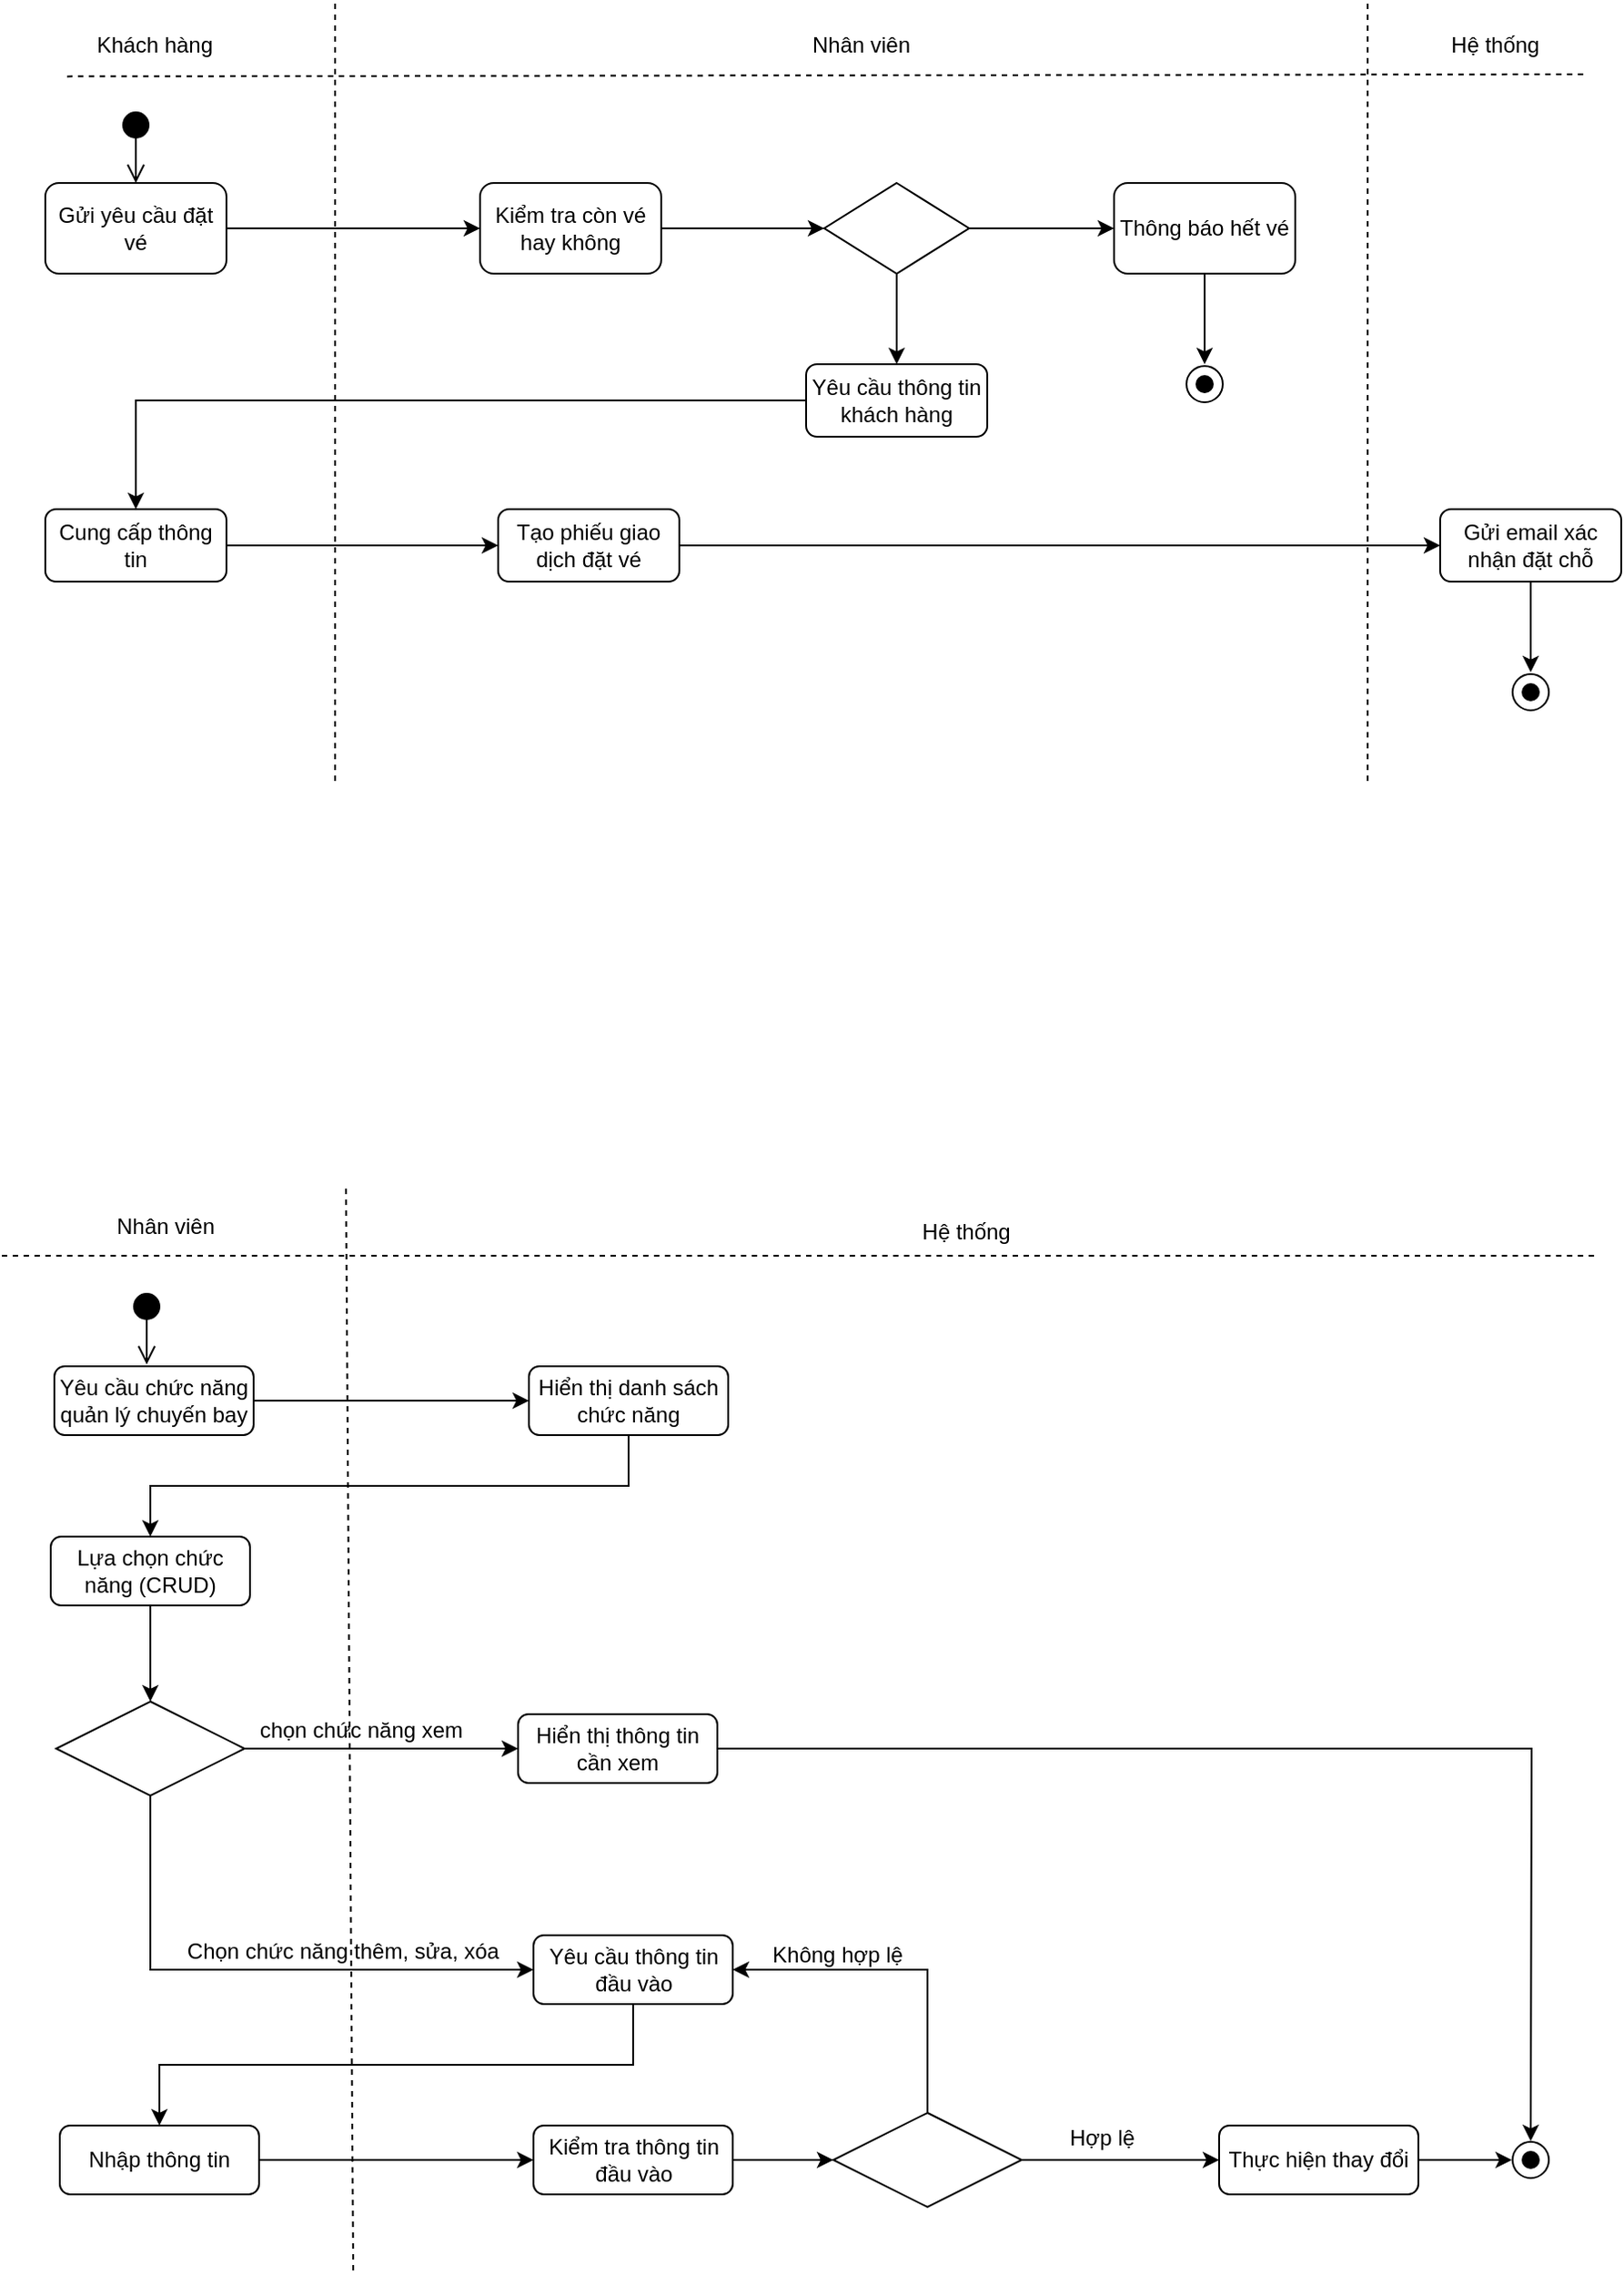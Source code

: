 <mxfile version="22.0.5" type="github">
  <diagram name="Trang-1" id="gOGAdB3mvaAV_hnkUyya">
    <mxGraphModel dx="1050" dy="534" grid="0" gridSize="10" guides="1" tooltips="1" connect="1" arrows="1" fold="1" page="1" pageScale="1" pageWidth="2339" pageHeight="3300" math="0" shadow="0">
      <root>
        <mxCell id="0" />
        <mxCell id="1" parent="0" />
        <mxCell id="IVClyzHklUzwyvKMVS32-1" value="Khách hàng" style="text;html=1;align=center;verticalAlign=middle;resizable=0;points=[];autosize=1;strokeColor=none;fillColor=none;" vertex="1" parent="1">
          <mxGeometry x="125" y="129" width="90" height="30" as="geometry" />
        </mxCell>
        <mxCell id="IVClyzHklUzwyvKMVS32-2" value="Nhân viên" style="text;html=1;align=center;verticalAlign=middle;resizable=0;points=[];autosize=1;strokeColor=none;fillColor=none;" vertex="1" parent="1">
          <mxGeometry x="520" y="129" width="80" height="30" as="geometry" />
        </mxCell>
        <mxCell id="IVClyzHklUzwyvKMVS32-4" value="" style="endArrow=none;dashed=1;html=1;rounded=0;" edge="1" parent="1">
          <mxGeometry width="50" height="50" relative="1" as="geometry">
            <mxPoint x="270" y="550" as="sourcePoint" />
            <mxPoint x="270" y="120" as="targetPoint" />
          </mxGeometry>
        </mxCell>
        <mxCell id="IVClyzHklUzwyvKMVS32-6" value="" style="endArrow=none;dashed=1;html=1;rounded=0;exitX=-0.033;exitY=1.073;exitDx=0;exitDy=0;exitPerimeter=0;" edge="1" parent="1" source="IVClyzHklUzwyvKMVS32-1">
          <mxGeometry width="50" height="50" relative="1" as="geometry">
            <mxPoint x="280" y="450" as="sourcePoint" />
            <mxPoint x="960" y="160" as="targetPoint" />
          </mxGeometry>
        </mxCell>
        <mxCell id="IVClyzHklUzwyvKMVS32-7" value="" style="html=1;verticalAlign=bottom;startArrow=circle;startFill=1;endArrow=open;startSize=6;endSize=8;curved=0;rounded=0;" edge="1" parent="1">
          <mxGeometry width="80" relative="1" as="geometry">
            <mxPoint x="160" y="180" as="sourcePoint" />
            <mxPoint x="160" y="220" as="targetPoint" />
          </mxGeometry>
        </mxCell>
        <mxCell id="IVClyzHklUzwyvKMVS32-21" style="edgeStyle=orthogonalEdgeStyle;rounded=0;orthogonalLoop=1;jettySize=auto;html=1;exitX=1;exitY=0.5;exitDx=0;exitDy=0;" edge="1" parent="1" source="IVClyzHklUzwyvKMVS32-8" target="IVClyzHklUzwyvKMVS32-9">
          <mxGeometry relative="1" as="geometry" />
        </mxCell>
        <mxCell id="IVClyzHklUzwyvKMVS32-8" value="Gửi yêu cầu đặt vé" style="rounded=1;whiteSpace=wrap;html=1;" vertex="1" parent="1">
          <mxGeometry x="110" y="220" width="100" height="50" as="geometry" />
        </mxCell>
        <mxCell id="IVClyzHklUzwyvKMVS32-22" style="edgeStyle=orthogonalEdgeStyle;rounded=0;orthogonalLoop=1;jettySize=auto;html=1;exitX=1;exitY=0.5;exitDx=0;exitDy=0;entryX=0;entryY=0.5;entryDx=0;entryDy=0;" edge="1" parent="1" source="IVClyzHklUzwyvKMVS32-9" target="IVClyzHklUzwyvKMVS32-10">
          <mxGeometry relative="1" as="geometry" />
        </mxCell>
        <mxCell id="IVClyzHklUzwyvKMVS32-9" value="Kiểm tra còn vé hay không" style="rounded=1;whiteSpace=wrap;html=1;" vertex="1" parent="1">
          <mxGeometry x="350" y="220" width="100" height="50" as="geometry" />
        </mxCell>
        <mxCell id="IVClyzHklUzwyvKMVS32-23" style="edgeStyle=orthogonalEdgeStyle;rounded=0;orthogonalLoop=1;jettySize=auto;html=1;exitX=1;exitY=0.5;exitDx=0;exitDy=0;entryX=0;entryY=0.5;entryDx=0;entryDy=0;" edge="1" parent="1" source="IVClyzHklUzwyvKMVS32-10" target="IVClyzHklUzwyvKMVS32-12">
          <mxGeometry relative="1" as="geometry" />
        </mxCell>
        <mxCell id="IVClyzHklUzwyvKMVS32-30" style="edgeStyle=orthogonalEdgeStyle;rounded=0;orthogonalLoop=1;jettySize=auto;html=1;exitX=0.5;exitY=1;exitDx=0;exitDy=0;" edge="1" parent="1" source="IVClyzHklUzwyvKMVS32-10" target="IVClyzHklUzwyvKMVS32-13">
          <mxGeometry relative="1" as="geometry" />
        </mxCell>
        <mxCell id="IVClyzHklUzwyvKMVS32-10" value="" style="rhombus;whiteSpace=wrap;html=1;" vertex="1" parent="1">
          <mxGeometry x="540" y="220" width="80" height="50" as="geometry" />
        </mxCell>
        <mxCell id="IVClyzHklUzwyvKMVS32-26" style="edgeStyle=orthogonalEdgeStyle;rounded=0;orthogonalLoop=1;jettySize=auto;html=1;exitX=0.5;exitY=1;exitDx=0;exitDy=0;" edge="1" parent="1" source="IVClyzHklUzwyvKMVS32-12">
          <mxGeometry relative="1" as="geometry">
            <mxPoint x="750" y="320" as="targetPoint" />
          </mxGeometry>
        </mxCell>
        <mxCell id="IVClyzHklUzwyvKMVS32-12" value="Thông báo hết vé" style="rounded=1;whiteSpace=wrap;html=1;" vertex="1" parent="1">
          <mxGeometry x="700" y="220" width="100" height="50" as="geometry" />
        </mxCell>
        <mxCell id="IVClyzHklUzwyvKMVS32-31" style="edgeStyle=orthogonalEdgeStyle;rounded=0;orthogonalLoop=1;jettySize=auto;html=1;exitX=0;exitY=0.5;exitDx=0;exitDy=0;entryX=0.5;entryY=0;entryDx=0;entryDy=0;" edge="1" parent="1" source="IVClyzHklUzwyvKMVS32-13" target="IVClyzHklUzwyvKMVS32-14">
          <mxGeometry relative="1" as="geometry" />
        </mxCell>
        <mxCell id="IVClyzHklUzwyvKMVS32-13" value="Yêu cầu thông tin khách hàng" style="rounded=1;whiteSpace=wrap;html=1;" vertex="1" parent="1">
          <mxGeometry x="530" y="320" width="100" height="40" as="geometry" />
        </mxCell>
        <mxCell id="IVClyzHklUzwyvKMVS32-32" style="edgeStyle=orthogonalEdgeStyle;rounded=0;orthogonalLoop=1;jettySize=auto;html=1;exitX=1;exitY=0.5;exitDx=0;exitDy=0;entryX=0;entryY=0.5;entryDx=0;entryDy=0;" edge="1" parent="1" source="IVClyzHklUzwyvKMVS32-14" target="IVClyzHklUzwyvKMVS32-15">
          <mxGeometry relative="1" as="geometry" />
        </mxCell>
        <mxCell id="IVClyzHklUzwyvKMVS32-14" value="Cung cấp thông tin" style="rounded=1;whiteSpace=wrap;html=1;" vertex="1" parent="1">
          <mxGeometry x="110" y="400" width="100" height="40" as="geometry" />
        </mxCell>
        <mxCell id="IVClyzHklUzwyvKMVS32-33" style="edgeStyle=orthogonalEdgeStyle;rounded=0;orthogonalLoop=1;jettySize=auto;html=1;exitX=1;exitY=0.5;exitDx=0;exitDy=0;entryX=0;entryY=0.5;entryDx=0;entryDy=0;" edge="1" parent="1" source="IVClyzHklUzwyvKMVS32-15" target="IVClyzHklUzwyvKMVS32-18">
          <mxGeometry relative="1" as="geometry" />
        </mxCell>
        <mxCell id="IVClyzHklUzwyvKMVS32-15" value="Tạo phiếu giao dịch đặt vé" style="rounded=1;whiteSpace=wrap;html=1;" vertex="1" parent="1">
          <mxGeometry x="360" y="400" width="100" height="40" as="geometry" />
        </mxCell>
        <mxCell id="IVClyzHklUzwyvKMVS32-16" value="Hệ thống" style="text;html=1;align=center;verticalAlign=middle;resizable=0;points=[];autosize=1;strokeColor=none;fillColor=none;" vertex="1" parent="1">
          <mxGeometry x="875" y="129" width="70" height="30" as="geometry" />
        </mxCell>
        <mxCell id="IVClyzHklUzwyvKMVS32-17" value="" style="endArrow=none;dashed=1;html=1;rounded=0;" edge="1" parent="1">
          <mxGeometry width="50" height="50" relative="1" as="geometry">
            <mxPoint x="840" y="550" as="sourcePoint" />
            <mxPoint x="840" y="120" as="targetPoint" />
          </mxGeometry>
        </mxCell>
        <mxCell id="IVClyzHklUzwyvKMVS32-18" value="Gửi email xác nhận đặt chỗ" style="rounded=1;whiteSpace=wrap;html=1;" vertex="1" parent="1">
          <mxGeometry x="880" y="400" width="100" height="40" as="geometry" />
        </mxCell>
        <mxCell id="IVClyzHklUzwyvKMVS32-19" value="" style="ellipse;whiteSpace=wrap;html=1;aspect=fixed;" vertex="1" parent="1">
          <mxGeometry x="740" y="321" width="20" height="20" as="geometry" />
        </mxCell>
        <mxCell id="IVClyzHklUzwyvKMVS32-20" value="" style="shape=waypoint;sketch=0;fillStyle=solid;size=6;pointerEvents=1;points=[];fillColor=none;resizable=0;rotatable=0;perimeter=centerPerimeter;snapToPoint=1;strokeWidth=3;" vertex="1" parent="1">
          <mxGeometry x="740" y="321" width="20" height="20" as="geometry" />
        </mxCell>
        <mxCell id="IVClyzHklUzwyvKMVS32-27" style="edgeStyle=orthogonalEdgeStyle;rounded=0;orthogonalLoop=1;jettySize=auto;html=1;exitX=0.5;exitY=1;exitDx=0;exitDy=0;" edge="1" parent="1">
          <mxGeometry relative="1" as="geometry">
            <mxPoint x="930" y="490" as="targetPoint" />
            <mxPoint x="930" y="440" as="sourcePoint" />
          </mxGeometry>
        </mxCell>
        <mxCell id="IVClyzHklUzwyvKMVS32-28" value="" style="ellipse;whiteSpace=wrap;html=1;aspect=fixed;" vertex="1" parent="1">
          <mxGeometry x="920" y="491" width="20" height="20" as="geometry" />
        </mxCell>
        <mxCell id="IVClyzHklUzwyvKMVS32-29" value="" style="shape=waypoint;sketch=0;fillStyle=solid;size=6;pointerEvents=1;points=[];fillColor=none;resizable=0;rotatable=0;perimeter=centerPerimeter;snapToPoint=1;strokeWidth=3;" vertex="1" parent="1">
          <mxGeometry x="920" y="491" width="20" height="20" as="geometry" />
        </mxCell>
        <mxCell id="IVClyzHklUzwyvKMVS32-34" value="Nhân viên" style="text;html=1;align=center;verticalAlign=middle;resizable=0;points=[];autosize=1;strokeColor=none;fillColor=none;" vertex="1" parent="1">
          <mxGeometry x="140" y="783" width="72" height="26" as="geometry" />
        </mxCell>
        <mxCell id="IVClyzHklUzwyvKMVS32-35" value="Hệ thống" style="text;html=1;align=center;verticalAlign=middle;resizable=0;points=[];autosize=1;strokeColor=none;fillColor=none;" vertex="1" parent="1">
          <mxGeometry x="584" y="786" width="67" height="26" as="geometry" />
        </mxCell>
        <mxCell id="IVClyzHklUzwyvKMVS32-36" value="" style="endArrow=none;dashed=1;html=1;rounded=0;" edge="1" parent="1">
          <mxGeometry width="50" height="50" relative="1" as="geometry">
            <mxPoint x="280" y="1372" as="sourcePoint" />
            <mxPoint x="276" y="772" as="targetPoint" />
          </mxGeometry>
        </mxCell>
        <mxCell id="IVClyzHklUzwyvKMVS32-37" value="" style="endArrow=none;dashed=1;html=1;rounded=0;" edge="1" parent="1">
          <mxGeometry width="50" height="50" relative="1" as="geometry">
            <mxPoint x="86" y="812" as="sourcePoint" />
            <mxPoint x="966" y="812" as="targetPoint" />
          </mxGeometry>
        </mxCell>
        <mxCell id="IVClyzHklUzwyvKMVS32-38" value="" style="html=1;verticalAlign=bottom;startArrow=circle;startFill=1;endArrow=open;startSize=6;endSize=8;curved=0;rounded=0;" edge="1" parent="1">
          <mxGeometry width="80" relative="1" as="geometry">
            <mxPoint x="166" y="832" as="sourcePoint" />
            <mxPoint x="166" y="872" as="targetPoint" />
          </mxGeometry>
        </mxCell>
        <mxCell id="IVClyzHklUzwyvKMVS32-78" style="edgeStyle=orthogonalEdgeStyle;rounded=0;orthogonalLoop=1;jettySize=auto;html=1;exitX=1;exitY=0.5;exitDx=0;exitDy=0;entryX=0;entryY=0.5;entryDx=0;entryDy=0;" edge="1" parent="1" source="IVClyzHklUzwyvKMVS32-63" target="IVClyzHklUzwyvKMVS32-65">
          <mxGeometry relative="1" as="geometry" />
        </mxCell>
        <mxCell id="IVClyzHklUzwyvKMVS32-63" value="Yêu cầu chức năng quản lý chuyến bay" style="rounded=1;whiteSpace=wrap;html=1;" vertex="1" parent="1">
          <mxGeometry x="115" y="873" width="110" height="38" as="geometry" />
        </mxCell>
        <mxCell id="IVClyzHklUzwyvKMVS32-79" style="edgeStyle=orthogonalEdgeStyle;rounded=0;orthogonalLoop=1;jettySize=auto;html=1;exitX=0.5;exitY=1;exitDx=0;exitDy=0;entryX=0.5;entryY=0;entryDx=0;entryDy=0;" edge="1" parent="1" source="IVClyzHklUzwyvKMVS32-65" target="IVClyzHklUzwyvKMVS32-66">
          <mxGeometry relative="1" as="geometry" />
        </mxCell>
        <mxCell id="IVClyzHklUzwyvKMVS32-65" value="Hiển thị danh sách chức năng" style="rounded=1;whiteSpace=wrap;html=1;" vertex="1" parent="1">
          <mxGeometry x="377" y="873" width="110" height="38" as="geometry" />
        </mxCell>
        <mxCell id="IVClyzHklUzwyvKMVS32-92" style="edgeStyle=orthogonalEdgeStyle;rounded=0;orthogonalLoop=1;jettySize=auto;html=1;exitX=0.5;exitY=1;exitDx=0;exitDy=0;entryX=0.5;entryY=0;entryDx=0;entryDy=0;" edge="1" parent="1" source="IVClyzHklUzwyvKMVS32-66" target="IVClyzHklUzwyvKMVS32-88">
          <mxGeometry relative="1" as="geometry" />
        </mxCell>
        <mxCell id="IVClyzHklUzwyvKMVS32-66" value="Lựa chọn chức năng (CRUD)" style="rounded=1;whiteSpace=wrap;html=1;" vertex="1" parent="1">
          <mxGeometry x="113" y="967" width="110" height="38" as="geometry" />
        </mxCell>
        <mxCell id="IVClyzHklUzwyvKMVS32-81" style="edgeStyle=orthogonalEdgeStyle;rounded=0;orthogonalLoop=1;jettySize=auto;html=1;exitX=0.5;exitY=1;exitDx=0;exitDy=0;entryX=0.5;entryY=0;entryDx=0;entryDy=0;" edge="1" parent="1" source="IVClyzHklUzwyvKMVS32-68" target="IVClyzHklUzwyvKMVS32-69">
          <mxGeometry relative="1" as="geometry" />
        </mxCell>
        <mxCell id="IVClyzHklUzwyvKMVS32-68" value="Yêu cầu thông tin đầu vào" style="rounded=1;whiteSpace=wrap;html=1;" vertex="1" parent="1">
          <mxGeometry x="379.5" y="1187" width="110" height="38" as="geometry" />
        </mxCell>
        <mxCell id="IVClyzHklUzwyvKMVS32-82" style="edgeStyle=orthogonalEdgeStyle;rounded=0;orthogonalLoop=1;jettySize=auto;html=1;exitX=1;exitY=0.5;exitDx=0;exitDy=0;entryX=0;entryY=0.5;entryDx=0;entryDy=0;" edge="1" parent="1" source="IVClyzHklUzwyvKMVS32-69" target="IVClyzHklUzwyvKMVS32-70">
          <mxGeometry relative="1" as="geometry" />
        </mxCell>
        <mxCell id="IVClyzHklUzwyvKMVS32-69" value="Nhập thông tin" style="rounded=1;whiteSpace=wrap;html=1;" vertex="1" parent="1">
          <mxGeometry x="118" y="1292" width="110" height="38" as="geometry" />
        </mxCell>
        <mxCell id="IVClyzHklUzwyvKMVS32-74" style="edgeStyle=orthogonalEdgeStyle;rounded=0;orthogonalLoop=1;jettySize=auto;html=1;exitX=1;exitY=0.5;exitDx=0;exitDy=0;entryX=0;entryY=0.5;entryDx=0;entryDy=0;" edge="1" parent="1" source="IVClyzHklUzwyvKMVS32-70" target="IVClyzHklUzwyvKMVS32-71">
          <mxGeometry relative="1" as="geometry" />
        </mxCell>
        <mxCell id="IVClyzHklUzwyvKMVS32-70" value="Kiểm tra thông tin đầu vào" style="rounded=1;whiteSpace=wrap;html=1;" vertex="1" parent="1">
          <mxGeometry x="379.5" y="1292" width="110" height="38" as="geometry" />
        </mxCell>
        <mxCell id="IVClyzHklUzwyvKMVS32-72" style="edgeStyle=orthogonalEdgeStyle;rounded=0;orthogonalLoop=1;jettySize=auto;html=1;exitX=0.5;exitY=0;exitDx=0;exitDy=0;entryX=1;entryY=0.5;entryDx=0;entryDy=0;" edge="1" parent="1" source="IVClyzHklUzwyvKMVS32-71" target="IVClyzHklUzwyvKMVS32-68">
          <mxGeometry relative="1" as="geometry" />
        </mxCell>
        <mxCell id="IVClyzHklUzwyvKMVS32-75" style="edgeStyle=orthogonalEdgeStyle;rounded=0;orthogonalLoop=1;jettySize=auto;html=1;exitX=1;exitY=0.5;exitDx=0;exitDy=0;" edge="1" parent="1" source="IVClyzHklUzwyvKMVS32-71">
          <mxGeometry relative="1" as="geometry">
            <mxPoint x="758" y="1311" as="targetPoint" />
          </mxGeometry>
        </mxCell>
        <mxCell id="IVClyzHklUzwyvKMVS32-71" value="" style="rhombus;whiteSpace=wrap;html=1;" vertex="1" parent="1">
          <mxGeometry x="545" y="1285" width="104" height="52" as="geometry" />
        </mxCell>
        <mxCell id="IVClyzHklUzwyvKMVS32-73" value="Không hợp lệ" style="text;html=1;align=center;verticalAlign=middle;resizable=0;points=[];autosize=1;strokeColor=none;fillColor=none;" vertex="1" parent="1">
          <mxGeometry x="502" y="1185" width="90" height="26" as="geometry" />
        </mxCell>
        <mxCell id="IVClyzHklUzwyvKMVS32-85" style="edgeStyle=orthogonalEdgeStyle;rounded=0;orthogonalLoop=1;jettySize=auto;html=1;exitX=1;exitY=0.5;exitDx=0;exitDy=0;" edge="1" parent="1" source="IVClyzHklUzwyvKMVS32-76">
          <mxGeometry relative="1" as="geometry">
            <mxPoint x="919.6" y="1311" as="targetPoint" />
          </mxGeometry>
        </mxCell>
        <mxCell id="IVClyzHklUzwyvKMVS32-76" value="Thực hiện thay đổi" style="rounded=1;whiteSpace=wrap;html=1;" vertex="1" parent="1">
          <mxGeometry x="758" y="1292" width="110" height="38" as="geometry" />
        </mxCell>
        <mxCell id="IVClyzHklUzwyvKMVS32-77" value="Hợp lệ" style="text;html=1;align=center;verticalAlign=middle;resizable=0;points=[];autosize=1;strokeColor=none;fillColor=none;" vertex="1" parent="1">
          <mxGeometry x="666" y="1286" width="54" height="26" as="geometry" />
        </mxCell>
        <mxCell id="IVClyzHklUzwyvKMVS32-83" value="" style="ellipse;whiteSpace=wrap;html=1;aspect=fixed;" vertex="1" parent="1">
          <mxGeometry x="920" y="1301" width="20" height="20" as="geometry" />
        </mxCell>
        <mxCell id="IVClyzHklUzwyvKMVS32-84" value="" style="shape=waypoint;sketch=0;fillStyle=solid;size=6;pointerEvents=1;points=[];fillColor=none;resizable=0;rotatable=0;perimeter=centerPerimeter;snapToPoint=1;strokeWidth=3;" vertex="1" parent="1">
          <mxGeometry x="920" y="1301" width="20" height="20" as="geometry" />
        </mxCell>
        <mxCell id="IVClyzHklUzwyvKMVS32-90" style="edgeStyle=orthogonalEdgeStyle;rounded=0;orthogonalLoop=1;jettySize=auto;html=1;exitX=1;exitY=0.5;exitDx=0;exitDy=0;" edge="1" parent="1" source="IVClyzHklUzwyvKMVS32-88" target="IVClyzHklUzwyvKMVS32-89">
          <mxGeometry relative="1" as="geometry" />
        </mxCell>
        <mxCell id="IVClyzHklUzwyvKMVS32-94" style="edgeStyle=orthogonalEdgeStyle;rounded=0;orthogonalLoop=1;jettySize=auto;html=1;exitX=0.5;exitY=1;exitDx=0;exitDy=0;entryX=0;entryY=0.5;entryDx=0;entryDy=0;" edge="1" parent="1" source="IVClyzHklUzwyvKMVS32-88" target="IVClyzHklUzwyvKMVS32-68">
          <mxGeometry relative="1" as="geometry" />
        </mxCell>
        <mxCell id="IVClyzHklUzwyvKMVS32-88" value="" style="rhombus;whiteSpace=wrap;html=1;" vertex="1" parent="1">
          <mxGeometry x="116" y="1058" width="104" height="52" as="geometry" />
        </mxCell>
        <mxCell id="IVClyzHklUzwyvKMVS32-96" style="edgeStyle=orthogonalEdgeStyle;rounded=0;orthogonalLoop=1;jettySize=auto;html=1;exitX=1;exitY=0.5;exitDx=0;exitDy=0;" edge="1" parent="1" source="IVClyzHklUzwyvKMVS32-89">
          <mxGeometry relative="1" as="geometry">
            <mxPoint x="930" y="1300.6" as="targetPoint" />
            <mxPoint x="481" y="1089" as="sourcePoint" />
          </mxGeometry>
        </mxCell>
        <mxCell id="IVClyzHklUzwyvKMVS32-89" value="Hiển thị thông tin cần xem" style="rounded=1;whiteSpace=wrap;html=1;" vertex="1" parent="1">
          <mxGeometry x="371" y="1065" width="110" height="38" as="geometry" />
        </mxCell>
        <mxCell id="IVClyzHklUzwyvKMVS32-91" value="chọn chức năng xem" style="text;html=1;align=center;verticalAlign=middle;resizable=0;points=[];autosize=1;strokeColor=none;fillColor=none;" vertex="1" parent="1">
          <mxGeometry x="219" y="1061" width="130" height="26" as="geometry" />
        </mxCell>
        <mxCell id="IVClyzHklUzwyvKMVS32-95" value="Chọn chức năng thêm, sửa, xóa" style="text;html=1;align=center;verticalAlign=middle;resizable=0;points=[];autosize=1;strokeColor=none;fillColor=none;" vertex="1" parent="1">
          <mxGeometry x="179" y="1183" width="190" height="26" as="geometry" />
        </mxCell>
      </root>
    </mxGraphModel>
  </diagram>
</mxfile>
